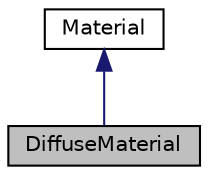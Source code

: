 digraph "DiffuseMaterial"
{
 // INTERACTIVE_SVG=YES
 // LATEX_PDF_SIZE
  edge [fontname="Helvetica",fontsize="10",labelfontname="Helvetica",labelfontsize="10"];
  node [fontname="Helvetica",fontsize="10",shape=record];
  Node1 [label="DiffuseMaterial",height=0.2,width=0.4,color="black", fillcolor="grey75", style="filled", fontcolor="black",tooltip="Models a diffuse material."];
  Node2 -> Node1 [dir="back",color="midnightblue",fontsize="10",style="solid",fontname="Helvetica"];
  Node2 [label="Material",height=0.2,width=0.4,color="black", fillcolor="white", style="filled",URL="$class_material.html",tooltip="Abstrat class that models a material."];
}
